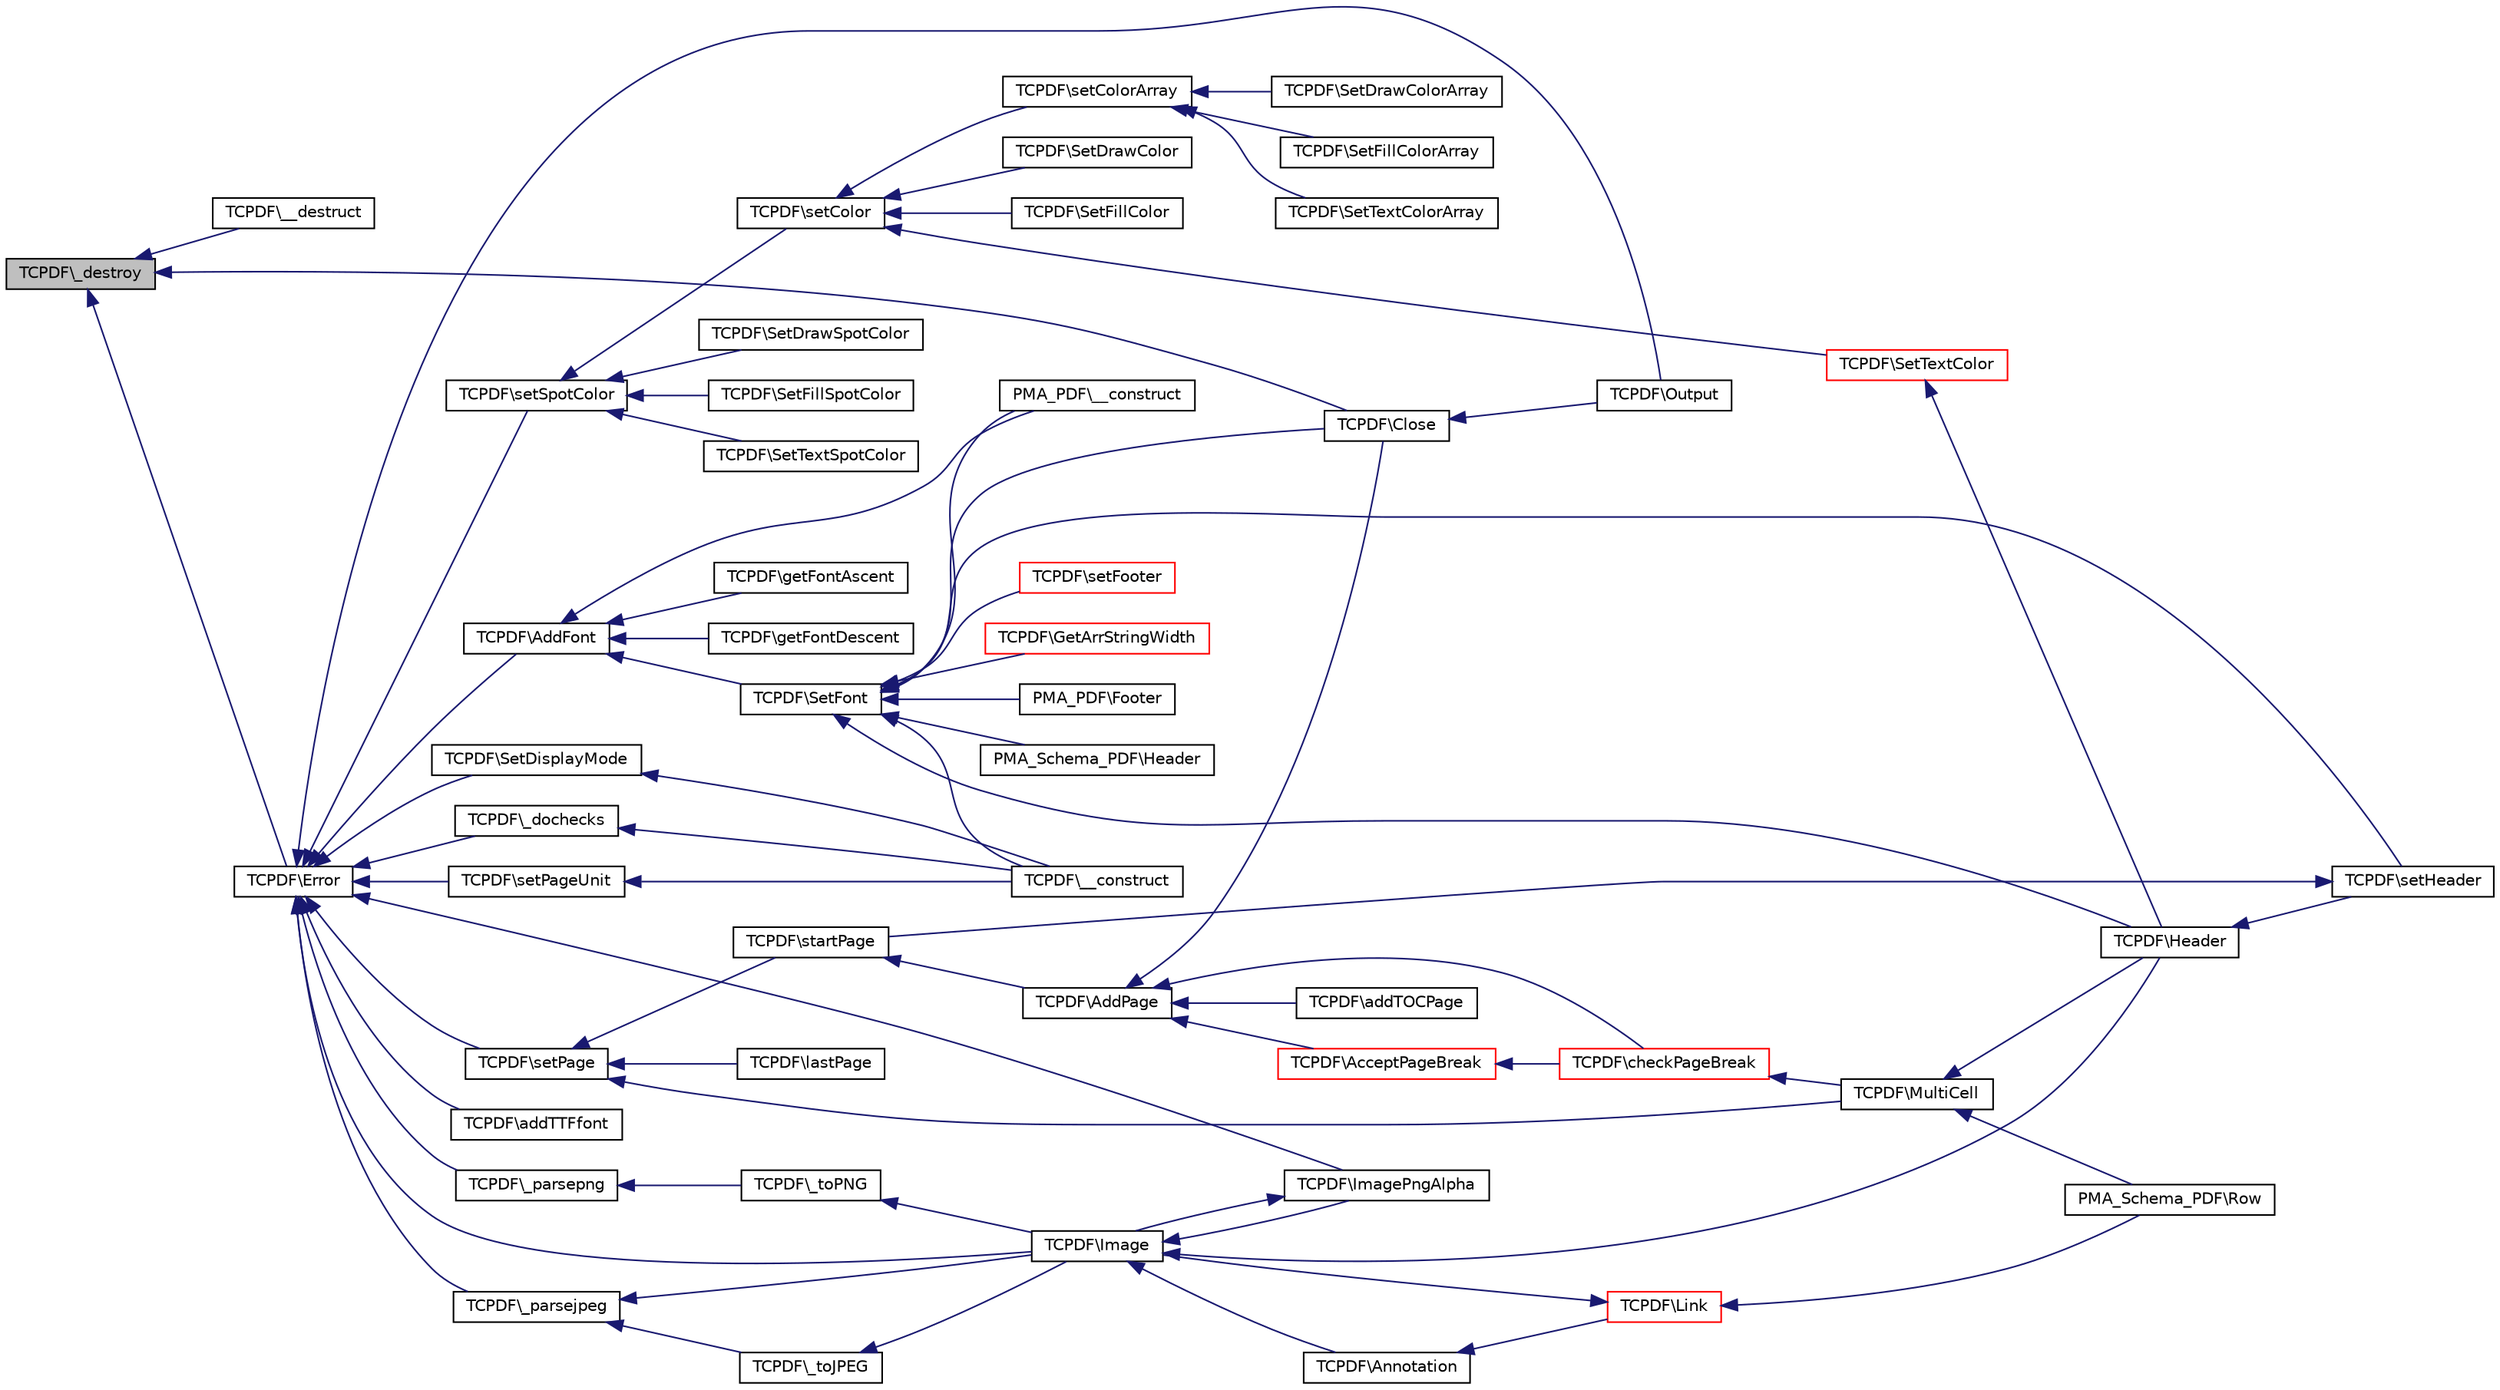 digraph G
{
  edge [fontname="Helvetica",fontsize="10",labelfontname="Helvetica",labelfontsize="10"];
  node [fontname="Helvetica",fontsize="10",shape=record];
  rankdir="LR";
  Node1 [label="TCPDF\\_destroy",height=0.2,width=0.4,color="black", fillcolor="grey75", style="filled" fontcolor="black"];
  Node1 -> Node2 [dir="back",color="midnightblue",fontsize="10",style="solid",fontname="Helvetica"];
  Node2 [label="TCPDF\\__destruct",height=0.2,width=0.4,color="black", fillcolor="white", style="filled",URL="$classTCPDF.html#a5addd56687b7a3d97f6abac7c7cdb253",tooltip="Default destructor."];
  Node1 -> Node3 [dir="back",color="midnightblue",fontsize="10",style="solid",fontname="Helvetica"];
  Node3 [label="TCPDF\\Error",height=0.2,width=0.4,color="black", fillcolor="white", style="filled",URL="$classTCPDF.html#a27ecf2a6c86b4b7976ebfaf5912b0f91",tooltip="This method is automatically called in case of fatal error; it simply outputs the message and halts t..."];
  Node3 -> Node4 [dir="back",color="midnightblue",fontsize="10",style="solid",fontname="Helvetica"];
  Node4 [label="TCPDF\\setPageUnit",height=0.2,width=0.4,color="black", fillcolor="white", style="filled",URL="$classTCPDF.html#aad2c0cbfe5b6330eed5850f87c2a32d9",tooltip="Set the units of measure for the document."];
  Node4 -> Node5 [dir="back",color="midnightblue",fontsize="10",style="solid",fontname="Helvetica"];
  Node5 [label="TCPDF\\__construct",height=0.2,width=0.4,color="black", fillcolor="white", style="filled",URL="$classTCPDF.html#a134232ae3ad1ec186ed45046f94b7755",tooltip="This is the class constructor."];
  Node3 -> Node6 [dir="back",color="midnightblue",fontsize="10",style="solid",fontname="Helvetica"];
  Node6 [label="TCPDF\\SetDisplayMode",height=0.2,width=0.4,color="black", fillcolor="white", style="filled",URL="$classTCPDF.html#ad99d9dea88f659fedf9fe11f30586a99",tooltip="Defines the way the document is to be displayed by the viewer."];
  Node6 -> Node5 [dir="back",color="midnightblue",fontsize="10",style="solid",fontname="Helvetica"];
  Node3 -> Node7 [dir="back",color="midnightblue",fontsize="10",style="solid",fontname="Helvetica"];
  Node7 [label="TCPDF\\setPage",height=0.2,width=0.4,color="black", fillcolor="white", style="filled",URL="$classTCPDF.html#a99075a970e4fec86e1b31e8ecc923e00",tooltip="Move pointer at the specified document page and update page dimensions."];
  Node7 -> Node8 [dir="back",color="midnightblue",fontsize="10",style="solid",fontname="Helvetica"];
  Node8 [label="TCPDF\\lastPage",height=0.2,width=0.4,color="black", fillcolor="white", style="filled",URL="$classTCPDF.html#a0c5df96854236ada4bd14962d9ddbbb5",tooltip="Reset pointer to the last document page."];
  Node7 -> Node9 [dir="back",color="midnightblue",fontsize="10",style="solid",fontname="Helvetica"];
  Node9 [label="TCPDF\\startPage",height=0.2,width=0.4,color="black", fillcolor="white", style="filled",URL="$classTCPDF.html#a02c319c0adc5a464351d428ae4602aae",tooltip="Starts a new page to the document."];
  Node9 -> Node10 [dir="back",color="midnightblue",fontsize="10",style="solid",fontname="Helvetica"];
  Node10 [label="TCPDF\\AddPage",height=0.2,width=0.4,color="black", fillcolor="white", style="filled",URL="$classTCPDF.html#a5171e20b366b74523709d84c349c1ced",tooltip="Adds a new page to the document."];
  Node10 -> Node11 [dir="back",color="midnightblue",fontsize="10",style="solid",fontname="Helvetica"];
  Node11 [label="TCPDF\\Close",height=0.2,width=0.4,color="black", fillcolor="white", style="filled",URL="$classTCPDF.html#a2ea842192062587293c25981098c820c",tooltip="Terminates the PDF document."];
  Node11 -> Node12 [dir="back",color="midnightblue",fontsize="10",style="solid",fontname="Helvetica"];
  Node12 [label="TCPDF\\Output",height=0.2,width=0.4,color="black", fillcolor="white", style="filled",URL="$classTCPDF.html#a3d6dcb62298ec9d42e9125ee2f5b23a1",tooltip="Send the document to a given destination: string, local file or browser."];
  Node10 -> Node13 [dir="back",color="midnightblue",fontsize="10",style="solid",fontname="Helvetica"];
  Node13 [label="TCPDF\\addTOCPage",height=0.2,width=0.4,color="black", fillcolor="white", style="filled",URL="$classTCPDF.html#ad5303676c4d5a355672dd599eb263a50",tooltip="Adds a new TOC (Table Of Content) page to the document."];
  Node10 -> Node14 [dir="back",color="midnightblue",fontsize="10",style="solid",fontname="Helvetica"];
  Node14 [label="TCPDF\\AcceptPageBreak",height=0.2,width=0.4,color="red", fillcolor="white", style="filled",URL="$classTCPDF.html#aa24046de2993933f62d60a2936a22970",tooltip="Whenever a page break condition is met, the method is called, and the break is issued or not dependin..."];
  Node14 -> Node15 [dir="back",color="midnightblue",fontsize="10",style="solid",fontname="Helvetica"];
  Node15 [label="TCPDF\\checkPageBreak",height=0.2,width=0.4,color="red", fillcolor="white", style="filled",URL="$classTCPDF.html#a9e8e4b4d75485b8f1e3aa2133a811e50",tooltip="Add page if needed."];
  Node15 -> Node16 [dir="back",color="midnightblue",fontsize="10",style="solid",fontname="Helvetica"];
  Node16 [label="TCPDF\\MultiCell",height=0.2,width=0.4,color="black", fillcolor="white", style="filled",URL="$classTCPDF.html#aa81d4b585de305c054760ec983ed3ece",tooltip="This method allows printing text with line breaks."];
  Node16 -> Node17 [dir="back",color="midnightblue",fontsize="10",style="solid",fontname="Helvetica"];
  Node17 [label="PMA_Schema_PDF\\Row",height=0.2,width=0.4,color="black", fillcolor="white", style="filled",URL="$classPMA__Schema__PDF.html#a0e923e10c0fed8fe57e2436ceb51ccf2"];
  Node16 -> Node18 [dir="back",color="midnightblue",fontsize="10",style="solid",fontname="Helvetica"];
  Node18 [label="TCPDF\\Header",height=0.2,width=0.4,color="black", fillcolor="white", style="filled",URL="$classTCPDF.html#a553f8a9bbb5301f983ebfd64544cb7a8",tooltip="This method is used to render the page header."];
  Node18 -> Node19 [dir="back",color="midnightblue",fontsize="10",style="solid",fontname="Helvetica"];
  Node19 [label="TCPDF\\setHeader",height=0.2,width=0.4,color="black", fillcolor="white", style="filled",URL="$classTCPDF.html#a9e36d6b325764815dd652636ece7eead",tooltip="This method is used to render the page header."];
  Node19 -> Node9 [dir="back",color="midnightblue",fontsize="10",style="solid",fontname="Helvetica"];
  Node10 -> Node15 [dir="back",color="midnightblue",fontsize="10",style="solid",fontname="Helvetica"];
  Node7 -> Node16 [dir="back",color="midnightblue",fontsize="10",style="solid",fontname="Helvetica"];
  Node3 -> Node20 [dir="back",color="midnightblue",fontsize="10",style="solid",fontname="Helvetica"];
  Node20 [label="TCPDF\\setSpotColor",height=0.2,width=0.4,color="black", fillcolor="white", style="filled",URL="$classTCPDF.html#af8af438c6e81b9794dc8d37c8f602aaf",tooltip="Set the spot color for the specified type (&#39;draw&#39;, &#39;fill&#39;, &#39;text&#39;)."];
  Node20 -> Node21 [dir="back",color="midnightblue",fontsize="10",style="solid",fontname="Helvetica"];
  Node21 [label="TCPDF\\SetDrawSpotColor",height=0.2,width=0.4,color="black", fillcolor="white", style="filled",URL="$classTCPDF.html#af17e978f511addd7a3000d71ebf4ab55",tooltip="Defines the spot color used for all drawing operations (lines, rectangles and cell borders)..."];
  Node20 -> Node22 [dir="back",color="midnightblue",fontsize="10",style="solid",fontname="Helvetica"];
  Node22 [label="TCPDF\\SetFillSpotColor",height=0.2,width=0.4,color="black", fillcolor="white", style="filled",URL="$classTCPDF.html#a78c46e485a0c0c10b0f8aee7169ffc67",tooltip="Defines the spot color used for all filling operations (filled rectangles and cell backgrounds)..."];
  Node20 -> Node23 [dir="back",color="midnightblue",fontsize="10",style="solid",fontname="Helvetica"];
  Node23 [label="TCPDF\\SetTextSpotColor",height=0.2,width=0.4,color="black", fillcolor="white", style="filled",URL="$classTCPDF.html#af18f6bdb79e68fd8ed6386d2bb98e9a2",tooltip="Defines the spot color used for text."];
  Node20 -> Node24 [dir="back",color="midnightblue",fontsize="10",style="solid",fontname="Helvetica"];
  Node24 [label="TCPDF\\setColor",height=0.2,width=0.4,color="black", fillcolor="white", style="filled",URL="$classTCPDF.html#a8b80c7e5aae2bc717b469eda5ee755fd",tooltip="Defines the color used by the specified type (&#39;draw&#39;, &#39;fill&#39;, &#39;text&#39;)."];
  Node24 -> Node25 [dir="back",color="midnightblue",fontsize="10",style="solid",fontname="Helvetica"];
  Node25 [label="TCPDF\\setColorArray",height=0.2,width=0.4,color="black", fillcolor="white", style="filled",URL="$classTCPDF.html#aa0bd7035053a662b8d946ec411bebb14",tooltip="Set the color array for the specified type (&#39;draw&#39;, &#39;fill&#39;, &#39;text&#39;)."];
  Node25 -> Node26 [dir="back",color="midnightblue",fontsize="10",style="solid",fontname="Helvetica"];
  Node26 [label="TCPDF\\SetDrawColorArray",height=0.2,width=0.4,color="black", fillcolor="white", style="filled",URL="$classTCPDF.html#a8f3481f3ce8a4fcd40ac1e1a6bd8960e",tooltip="Defines the color used for all drawing operations (lines, rectangles and cell borders)."];
  Node25 -> Node27 [dir="back",color="midnightblue",fontsize="10",style="solid",fontname="Helvetica"];
  Node27 [label="TCPDF\\SetFillColorArray",height=0.2,width=0.4,color="black", fillcolor="white", style="filled",URL="$classTCPDF.html#a850dd347f649c99548a193f2b84a502e",tooltip="Defines the color used for all filling operations (filled rectangles and cell backgrounds)."];
  Node25 -> Node28 [dir="back",color="midnightblue",fontsize="10",style="solid",fontname="Helvetica"];
  Node28 [label="TCPDF\\SetTextColorArray",height=0.2,width=0.4,color="black", fillcolor="white", style="filled",URL="$classTCPDF.html#ae6e2854e4d5c71966ef5121934c24566",tooltip="Defines the color used for text."];
  Node24 -> Node29 [dir="back",color="midnightblue",fontsize="10",style="solid",fontname="Helvetica"];
  Node29 [label="TCPDF\\SetDrawColor",height=0.2,width=0.4,color="black", fillcolor="white", style="filled",URL="$classTCPDF.html#a3d0447ea40384cf67763041a55cf6eca",tooltip="Defines the color used for all drawing operations (lines, rectangles and cell borders)."];
  Node24 -> Node30 [dir="back",color="midnightblue",fontsize="10",style="solid",fontname="Helvetica"];
  Node30 [label="TCPDF\\SetFillColor",height=0.2,width=0.4,color="black", fillcolor="white", style="filled",URL="$classTCPDF.html#abad599cd85cc60cbe9cbb7765ccfb535",tooltip="Defines the color used for all filling operations (filled rectangles and cell backgrounds)."];
  Node24 -> Node31 [dir="back",color="midnightblue",fontsize="10",style="solid",fontname="Helvetica"];
  Node31 [label="TCPDF\\SetTextColor",height=0.2,width=0.4,color="red", fillcolor="white", style="filled",URL="$classTCPDF.html#ab1c0ea925d0e76abd0298ebab4f75140",tooltip="Defines the color used for text."];
  Node31 -> Node18 [dir="back",color="midnightblue",fontsize="10",style="solid",fontname="Helvetica"];
  Node3 -> Node32 [dir="back",color="midnightblue",fontsize="10",style="solid",fontname="Helvetica"];
  Node32 [label="TCPDF\\AddFont",height=0.2,width=0.4,color="black", fillcolor="white", style="filled",URL="$classTCPDF.html#a06cba4fc5e83b02bb37a947e56196776",tooltip="Imports a TrueType, Type1, core, or CID0 font and makes it available."];
  Node32 -> Node33 [dir="back",color="midnightblue",fontsize="10",style="solid",fontname="Helvetica"];
  Node33 [label="PMA_PDF\\__construct",height=0.2,width=0.4,color="black", fillcolor="white", style="filled",URL="$classPMA__PDF.html#a2f168495a4e1b7880d5878a967873b09"];
  Node32 -> Node34 [dir="back",color="midnightblue",fontsize="10",style="solid",fontname="Helvetica"];
  Node34 [label="TCPDF\\SetFont",height=0.2,width=0.4,color="black", fillcolor="white", style="filled",URL="$classTCPDF.html#a5b5d57a2e74820e41c69737b2d4b6c9e",tooltip="Sets the font used to print character strings."];
  Node34 -> Node33 [dir="back",color="midnightblue",fontsize="10",style="solid",fontname="Helvetica"];
  Node34 -> Node35 [dir="back",color="midnightblue",fontsize="10",style="solid",fontname="Helvetica"];
  Node35 [label="PMA_PDF\\Footer",height=0.2,width=0.4,color="black", fillcolor="white", style="filled",URL="$classPMA__PDF.html#a4e445e31fe96417390cf0c0c30a79e52",tooltip="This function must be named &quot;Footer&quot; to work with the TCPDF library."];
  Node34 -> Node36 [dir="back",color="midnightblue",fontsize="10",style="solid",fontname="Helvetica"];
  Node36 [label="PMA_Schema_PDF\\Header",height=0.2,width=0.4,color="black", fillcolor="white", style="filled",URL="$classPMA__Schema__PDF.html#aefdd44d7af2b60a0cfd597786c6bb1d1",tooltip="This method is used to render the page header."];
  Node34 -> Node5 [dir="back",color="midnightblue",fontsize="10",style="solid",fontname="Helvetica"];
  Node34 -> Node11 [dir="back",color="midnightblue",fontsize="10",style="solid",fontname="Helvetica"];
  Node34 -> Node18 [dir="back",color="midnightblue",fontsize="10",style="solid",fontname="Helvetica"];
  Node34 -> Node19 [dir="back",color="midnightblue",fontsize="10",style="solid",fontname="Helvetica"];
  Node34 -> Node37 [dir="back",color="midnightblue",fontsize="10",style="solid",fontname="Helvetica"];
  Node37 [label="TCPDF\\setFooter",height=0.2,width=0.4,color="red", fillcolor="white", style="filled",URL="$classTCPDF.html#a7b0675e51b6f7ab3e4730feef3c86fb5",tooltip="This method is used to render the page footer."];
  Node34 -> Node38 [dir="back",color="midnightblue",fontsize="10",style="solid",fontname="Helvetica"];
  Node38 [label="TCPDF\\GetArrStringWidth",height=0.2,width=0.4,color="red", fillcolor="white", style="filled",URL="$classTCPDF.html#afe09291dfba7203e225a507e71e1d43e",tooltip="Returns the string length of an array of chars in user unit or an array of characters widths..."];
  Node32 -> Node39 [dir="back",color="midnightblue",fontsize="10",style="solid",fontname="Helvetica"];
  Node39 [label="TCPDF\\getFontDescent",height=0.2,width=0.4,color="black", fillcolor="white", style="filled",URL="$classTCPDF.html#a0c8374150dbc8ca092618ca430713f70",tooltip="Return the font descent value."];
  Node32 -> Node40 [dir="back",color="midnightblue",fontsize="10",style="solid",fontname="Helvetica"];
  Node40 [label="TCPDF\\getFontAscent",height=0.2,width=0.4,color="black", fillcolor="white", style="filled",URL="$classTCPDF.html#acf41c6c04c29e1323bb270fdea6b5a9f",tooltip="Return the font ascent value."];
  Node3 -> Node41 [dir="back",color="midnightblue",fontsize="10",style="solid",fontname="Helvetica"];
  Node41 [label="TCPDF\\Image",height=0.2,width=0.4,color="black", fillcolor="white", style="filled",URL="$classTCPDF.html#a714c2bee7d6b39d4d6d304540c761352",tooltip="Puts an image in the page."];
  Node41 -> Node18 [dir="back",color="midnightblue",fontsize="10",style="solid",fontname="Helvetica"];
  Node41 -> Node42 [dir="back",color="midnightblue",fontsize="10",style="solid",fontname="Helvetica"];
  Node42 [label="TCPDF\\Annotation",height=0.2,width=0.4,color="black", fillcolor="white", style="filled",URL="$classTCPDF.html#a6b05e14a0ff7b12eb78f884cabd69e9b",tooltip="Puts a markup annotation on a rectangular area of the page."];
  Node42 -> Node43 [dir="back",color="midnightblue",fontsize="10",style="solid",fontname="Helvetica"];
  Node43 [label="TCPDF\\Link",height=0.2,width=0.4,color="red", fillcolor="white", style="filled",URL="$classTCPDF.html#ab87bf1826384fbfe30eb499d42f1d994",tooltip="Puts a link on a rectangular area of the page."];
  Node43 -> Node17 [dir="back",color="midnightblue",fontsize="10",style="solid",fontname="Helvetica"];
  Node43 -> Node41 [dir="back",color="midnightblue",fontsize="10",style="solid",fontname="Helvetica"];
  Node41 -> Node44 [dir="back",color="midnightblue",fontsize="10",style="solid",fontname="Helvetica"];
  Node44 [label="TCPDF\\ImagePngAlpha",height=0.2,width=0.4,color="black", fillcolor="white", style="filled",URL="$classTCPDF.html#a63318e9e32a06621bb98c59cd660a835",tooltip="Extract info from a PNG image with alpha channel using the GD library."];
  Node44 -> Node41 [dir="back",color="midnightblue",fontsize="10",style="solid",fontname="Helvetica"];
  Node3 -> Node45 [dir="back",color="midnightblue",fontsize="10",style="solid",fontname="Helvetica"];
  Node45 [label="TCPDF\\_parsejpeg",height=0.2,width=0.4,color="black", fillcolor="white", style="filled",URL="$classTCPDF.html#a8c7676d84a0aceaec7dfa2ab2644a6ee",tooltip="Extract info from a JPEG file without using the GD library."];
  Node45 -> Node41 [dir="back",color="midnightblue",fontsize="10",style="solid",fontname="Helvetica"];
  Node45 -> Node46 [dir="back",color="midnightblue",fontsize="10",style="solid",fontname="Helvetica"];
  Node46 [label="TCPDF\\_toJPEG",height=0.2,width=0.4,color="black", fillcolor="white", style="filled",URL="$classTCPDF.html#a77c0b3ee8fbf87a93c8b2ee6deec69b6",tooltip="Convert the loaded image to a JPEG and then return a structure for the PDF creator."];
  Node46 -> Node41 [dir="back",color="midnightblue",fontsize="10",style="solid",fontname="Helvetica"];
  Node3 -> Node47 [dir="back",color="midnightblue",fontsize="10",style="solid",fontname="Helvetica"];
  Node47 [label="TCPDF\\_parsepng",height=0.2,width=0.4,color="black", fillcolor="white", style="filled",URL="$classTCPDF.html#ab5f623f6fe3f7f50661d8a3005fb25be",tooltip="Extract info from a PNG file without using the GD library."];
  Node47 -> Node48 [dir="back",color="midnightblue",fontsize="10",style="solid",fontname="Helvetica"];
  Node48 [label="TCPDF\\_toPNG",height=0.2,width=0.4,color="black", fillcolor="white", style="filled",URL="$classTCPDF.html#a9d1bdec637545a283ed4b40e4e79835d",tooltip="Convert the loaded image to a PNG and then return a structure for the PDF creator."];
  Node48 -> Node41 [dir="back",color="midnightblue",fontsize="10",style="solid",fontname="Helvetica"];
  Node3 -> Node44 [dir="back",color="midnightblue",fontsize="10",style="solid",fontname="Helvetica"];
  Node3 -> Node12 [dir="back",color="midnightblue",fontsize="10",style="solid",fontname="Helvetica"];
  Node3 -> Node49 [dir="back",color="midnightblue",fontsize="10",style="solid",fontname="Helvetica"];
  Node49 [label="TCPDF\\_dochecks",height=0.2,width=0.4,color="black", fillcolor="white", style="filled",URL="$classTCPDF.html#a17346daa2c4848e475ad4f408376e2c2",tooltip="Check for locale-related bug."];
  Node49 -> Node5 [dir="back",color="midnightblue",fontsize="10",style="solid",fontname="Helvetica"];
  Node3 -> Node50 [dir="back",color="midnightblue",fontsize="10",style="solid",fontname="Helvetica"];
  Node50 [label="TCPDF\\addTTFfont",height=0.2,width=0.4,color="black", fillcolor="white", style="filled",URL="$classTCPDF.html#a6dbd62a9d9d1bb54eed883ba0005ee6f",tooltip="Convert and add the selected TrueType or Type1 font to the fonts folder (that must be writeable)..."];
  Node1 -> Node11 [dir="back",color="midnightblue",fontsize="10",style="solid",fontname="Helvetica"];
}
